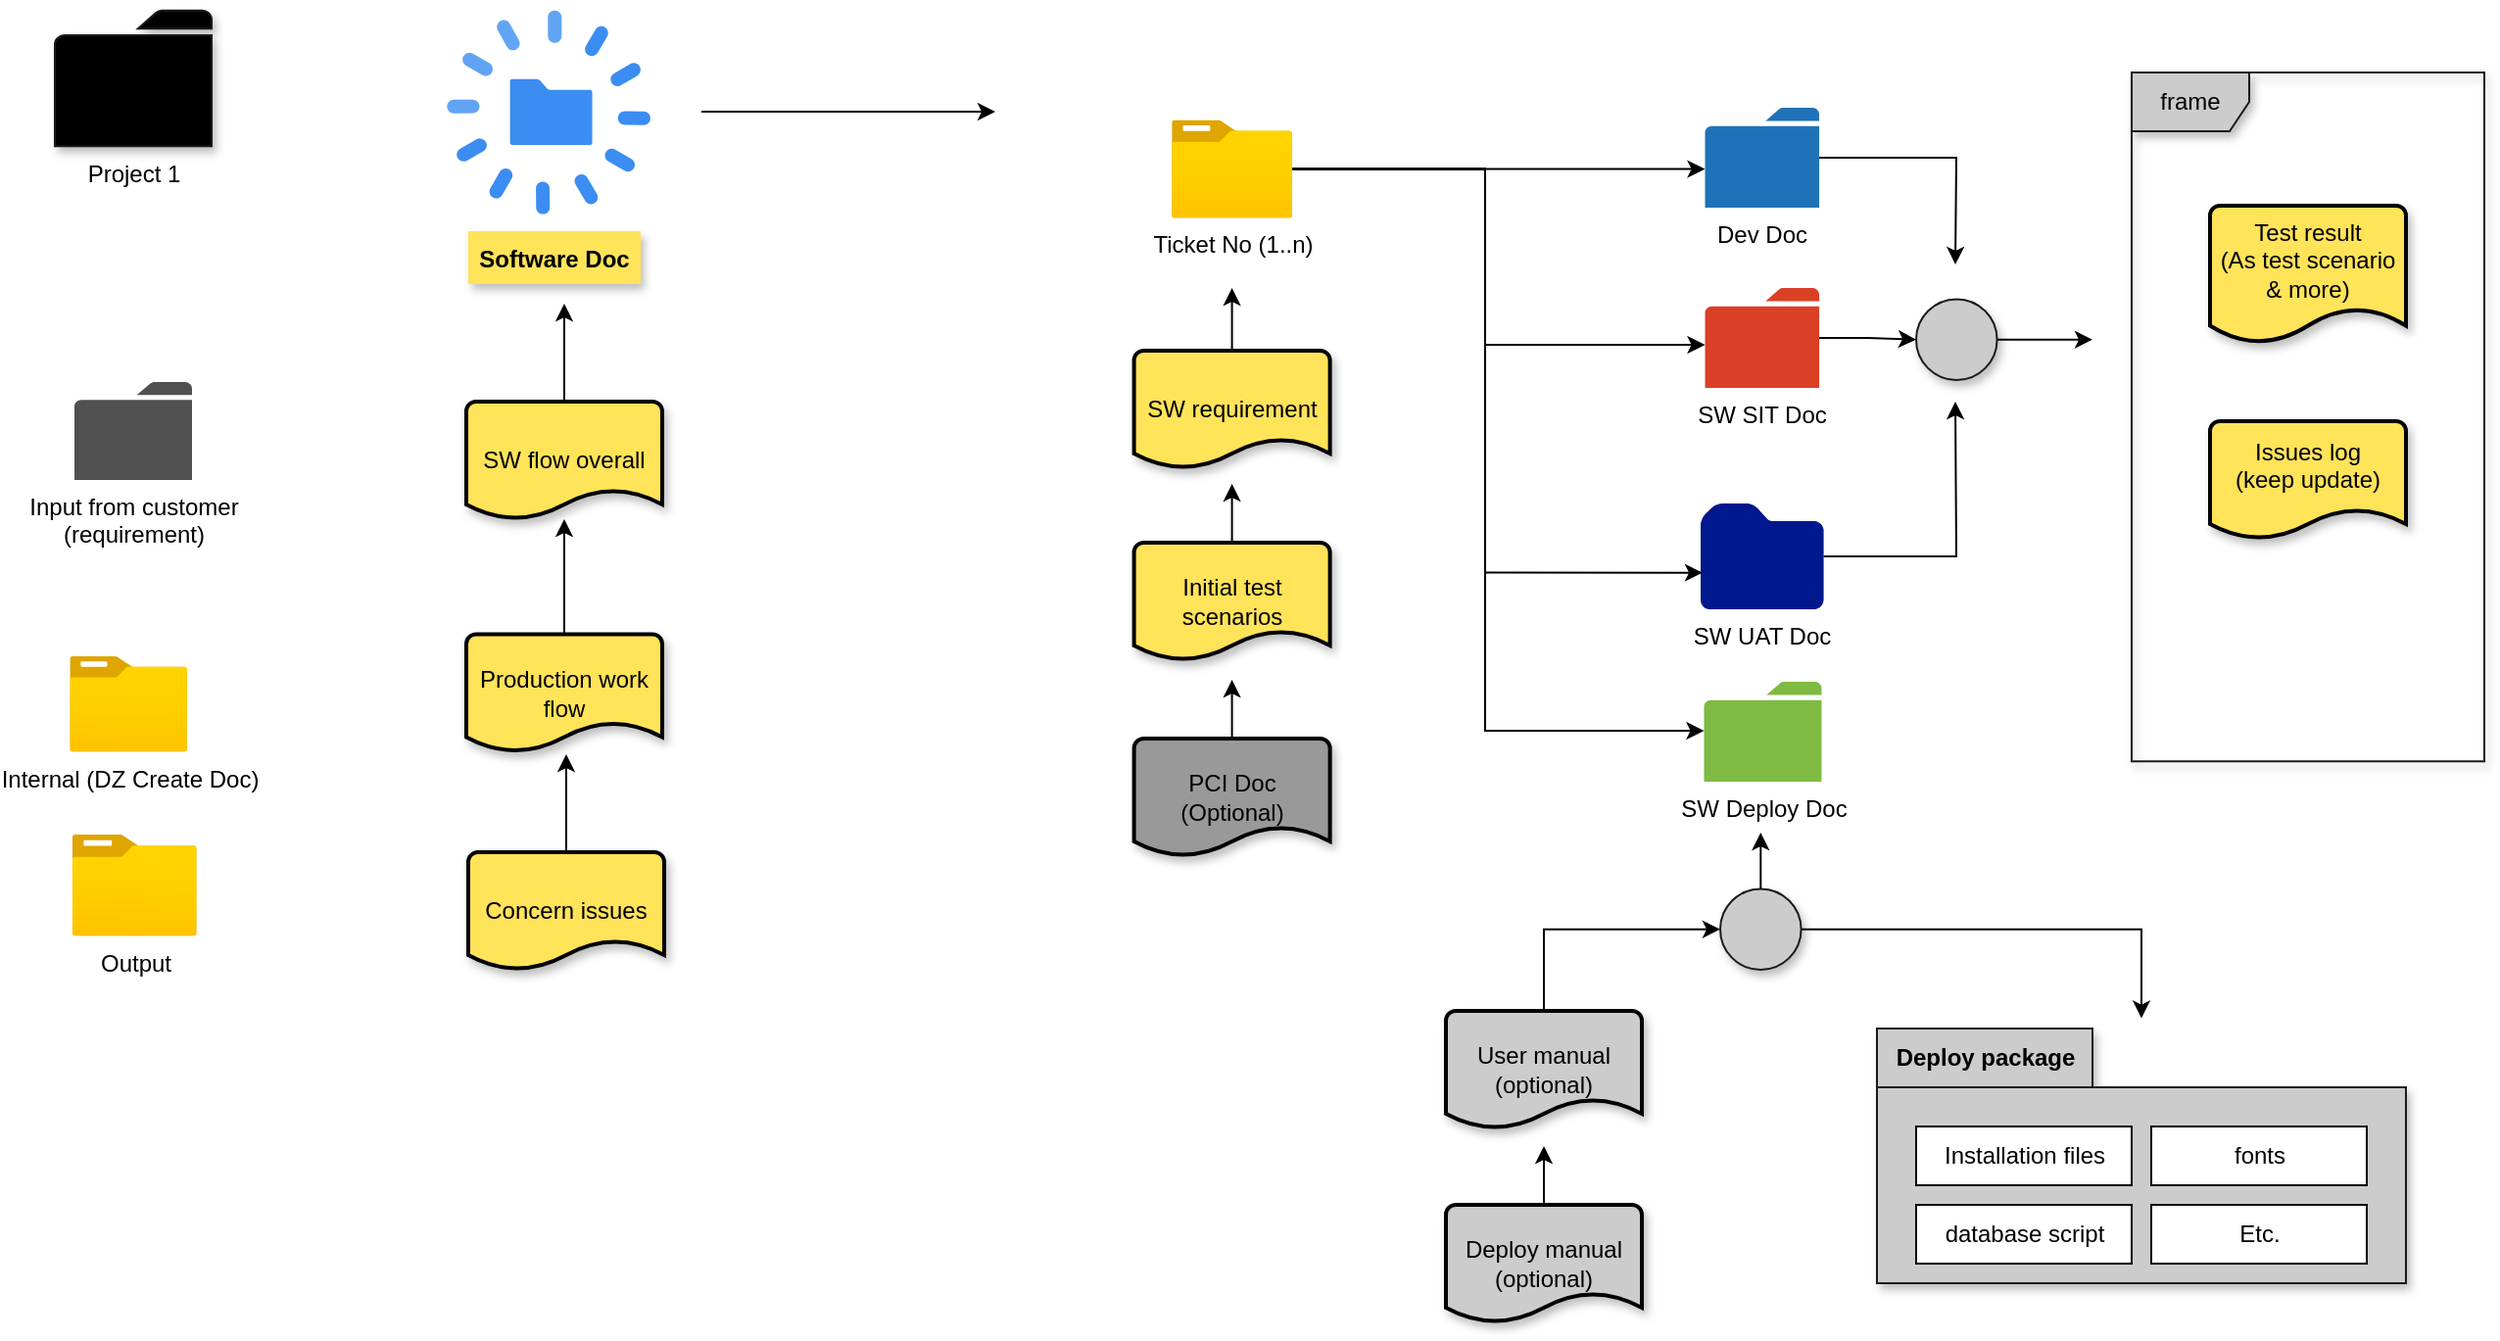 <mxfile version="14.4.2" type="github">
  <diagram id="TiC0w1Ht3yhiNNbJjkEy" name="Page-1">
    <mxGraphModel dx="1278" dy="575" grid="1" gridSize="10" guides="1" tooltips="1" connect="1" arrows="1" fold="1" page="1" pageScale="1" pageWidth="1169" pageHeight="827" math="0" shadow="0">
      <root>
        <mxCell id="0" />
        <mxCell id="1" parent="0" />
        <mxCell id="TR7oBmUhaJ_W7H3ZalQH-68" value="frame" style="shape=umlFrame;whiteSpace=wrap;html=1;shadow=1;strokeColor=#1A1A1A;fillColor=#CCCCCC;" vertex="1" parent="1">
          <mxGeometry x="1100" y="62.0" width="180" height="351.65" as="geometry" />
        </mxCell>
        <mxCell id="TR7oBmUhaJ_W7H3ZalQH-2" value="Project 1" style="pointerEvents=1;shadow=1;dashed=0;html=1;strokeColor=#1A1A1A;labelPosition=center;verticalLabelPosition=bottom;verticalAlign=top;outlineConnect=0;align=center;shape=mxgraph.office.concepts.folder;fillColor=#000000;" vertex="1" parent="1">
          <mxGeometry x="40" y="30.34" width="80" height="69.31" as="geometry" />
        </mxCell>
        <mxCell id="TR7oBmUhaJ_W7H3ZalQH-4" value="&lt;div&gt;Input from customer &lt;br&gt;&lt;/div&gt;&lt;div&gt;(requirement)&lt;/div&gt;" style="pointerEvents=1;shadow=0;dashed=0;html=1;strokeColor=none;fillColor=#505050;labelPosition=center;verticalLabelPosition=bottom;verticalAlign=top;outlineConnect=0;align=center;shape=mxgraph.office.concepts.folder;" vertex="1" parent="1">
          <mxGeometry x="50" y="220" width="60" height="50" as="geometry" />
        </mxCell>
        <mxCell id="TR7oBmUhaJ_W7H3ZalQH-8" value="Internal (DZ Create Doc)" style="aspect=fixed;html=1;points=[];align=center;image;fontSize=12;image=img/lib/azure2/general/Folder_Blank.svg;" vertex="1" parent="1">
          <mxGeometry x="47.57" y="360" width="60" height="48.7" as="geometry" />
        </mxCell>
        <mxCell id="TR7oBmUhaJ_W7H3ZalQH-15" value="Output" style="aspect=fixed;html=1;points=[];align=center;image;fontSize=12;image=img/lib/azure2/general/Folder_Blank.svg;" vertex="1" parent="1">
          <mxGeometry x="48.74" y="451" width="63.69" height="51.69" as="geometry" />
        </mxCell>
        <mxCell id="TR7oBmUhaJ_W7H3ZalQH-31" value="" style="group" vertex="1" connectable="0" parent="1">
          <mxGeometry x="610" y="80" width="332.79" height="382" as="geometry" />
        </mxCell>
        <mxCell id="TR7oBmUhaJ_W7H3ZalQH-9" value="SW UAT Doc" style="aspect=fixed;pointerEvents=1;shadow=0;dashed=0;html=1;strokeColor=none;labelPosition=center;verticalLabelPosition=bottom;verticalAlign=top;align=center;fillColor=#00188D;shape=mxgraph.mscae.enterprise.folder" vertex="1" parent="TR7oBmUhaJ_W7H3ZalQH-31">
          <mxGeometry x="270" y="202" width="62.79" height="54" as="geometry" />
        </mxCell>
        <mxCell id="TR7oBmUhaJ_W7H3ZalQH-10" value="SW Deploy Doc" style="pointerEvents=1;shadow=0;dashed=0;html=1;strokeColor=none;labelPosition=center;verticalLabelPosition=bottom;verticalAlign=top;outlineConnect=0;align=center;shape=mxgraph.office.concepts.folder;fillColor=#7FBA42;" vertex="1" parent="TR7oBmUhaJ_W7H3ZalQH-31">
          <mxGeometry x="271.74" y="293" width="60" height="51" as="geometry" />
        </mxCell>
        <mxCell id="TR7oBmUhaJ_W7H3ZalQH-11" value="SW SIT Doc" style="pointerEvents=1;shadow=0;dashed=0;html=1;strokeColor=none;labelPosition=center;verticalLabelPosition=bottom;verticalAlign=top;outlineConnect=0;align=center;shape=mxgraph.office.concepts.folder;fillColor=#DA4026;" vertex="1" parent="TR7oBmUhaJ_W7H3ZalQH-31">
          <mxGeometry x="272.26" y="92" width="58.26" height="51" as="geometry" />
        </mxCell>
        <mxCell id="TR7oBmUhaJ_W7H3ZalQH-26" style="edgeStyle=orthogonalEdgeStyle;rounded=0;orthogonalLoop=1;jettySize=auto;html=1;" edge="1" parent="TR7oBmUhaJ_W7H3ZalQH-31" source="TR7oBmUhaJ_W7H3ZalQH-12" target="TR7oBmUhaJ_W7H3ZalQH-11">
          <mxGeometry relative="1" as="geometry">
            <Array as="points">
              <mxPoint x="160" y="31" />
              <mxPoint x="160" y="121" />
            </Array>
          </mxGeometry>
        </mxCell>
        <mxCell id="TR7oBmUhaJ_W7H3ZalQH-27" style="edgeStyle=orthogonalEdgeStyle;rounded=0;orthogonalLoop=1;jettySize=auto;html=1;entryX=0.016;entryY=0.654;entryDx=0;entryDy=0;entryPerimeter=0;" edge="1" parent="TR7oBmUhaJ_W7H3ZalQH-31" source="TR7oBmUhaJ_W7H3ZalQH-12" target="TR7oBmUhaJ_W7H3ZalQH-9">
          <mxGeometry relative="1" as="geometry">
            <Array as="points">
              <mxPoint x="160" y="31" />
              <mxPoint x="160" y="237" />
            </Array>
          </mxGeometry>
        </mxCell>
        <mxCell id="TR7oBmUhaJ_W7H3ZalQH-28" style="edgeStyle=orthogonalEdgeStyle;rounded=0;orthogonalLoop=1;jettySize=auto;html=1;" edge="1" parent="TR7oBmUhaJ_W7H3ZalQH-31" source="TR7oBmUhaJ_W7H3ZalQH-12" target="TR7oBmUhaJ_W7H3ZalQH-10">
          <mxGeometry relative="1" as="geometry">
            <Array as="points">
              <mxPoint x="160" y="31" />
              <mxPoint x="160" y="318" />
            </Array>
          </mxGeometry>
        </mxCell>
        <mxCell id="TR7oBmUhaJ_W7H3ZalQH-12" value="Ticket No (1..n)" style="aspect=fixed;html=1;points=[];align=center;image;fontSize=12;image=img/lib/azure2/general/Folder_Blank.svg;" vertex="1" parent="TR7oBmUhaJ_W7H3ZalQH-31">
          <mxGeometry y="6.31" width="61.61" height="50" as="geometry" />
        </mxCell>
        <mxCell id="TR7oBmUhaJ_W7H3ZalQH-13" value="Dev Doc" style="pointerEvents=1;shadow=0;dashed=0;html=1;strokeColor=none;labelPosition=center;verticalLabelPosition=bottom;verticalAlign=top;outlineConnect=0;align=center;shape=mxgraph.office.concepts.folder;fillColor=#2072B8;" vertex="1" parent="TR7oBmUhaJ_W7H3ZalQH-31">
          <mxGeometry x="272.26" width="58.26" height="51" as="geometry" />
        </mxCell>
        <mxCell id="TR7oBmUhaJ_W7H3ZalQH-25" style="edgeStyle=orthogonalEdgeStyle;rounded=0;orthogonalLoop=1;jettySize=auto;html=1;" edge="1" parent="TR7oBmUhaJ_W7H3ZalQH-31" source="TR7oBmUhaJ_W7H3ZalQH-12" target="TR7oBmUhaJ_W7H3ZalQH-13">
          <mxGeometry relative="1" as="geometry">
            <Array as="points">
              <mxPoint x="40" y="31.31" />
              <mxPoint x="40" y="31.31" />
            </Array>
          </mxGeometry>
        </mxCell>
        <mxCell id="TR7oBmUhaJ_W7H3ZalQH-55" value="" style="group" vertex="1" connectable="0" parent="TR7oBmUhaJ_W7H3ZalQH-31">
          <mxGeometry x="-19.19" y="92" width="100.0" height="290" as="geometry" />
        </mxCell>
        <mxCell id="TR7oBmUhaJ_W7H3ZalQH-54" style="edgeStyle=orthogonalEdgeStyle;rounded=0;orthogonalLoop=1;jettySize=auto;html=1;" edge="1" parent="TR7oBmUhaJ_W7H3ZalQH-55" source="TR7oBmUhaJ_W7H3ZalQH-48">
          <mxGeometry relative="1" as="geometry">
            <mxPoint x="50.0" y="200" as="targetPoint" />
          </mxGeometry>
        </mxCell>
        <mxCell id="TR7oBmUhaJ_W7H3ZalQH-48" value="&lt;div&gt;PCI Doc&lt;/div&gt;&lt;div&gt;(Optional)&lt;br&gt;&lt;/div&gt;" style="strokeWidth=2;html=1;shape=mxgraph.flowchart.document2;whiteSpace=wrap;size=0.25;shadow=1;fillColor=#999999;" vertex="1" parent="TR7oBmUhaJ_W7H3ZalQH-55">
          <mxGeometry x="5.684e-14" y="230" width="100" height="60" as="geometry" />
        </mxCell>
        <mxCell id="TR7oBmUhaJ_W7H3ZalQH-52" style="edgeStyle=orthogonalEdgeStyle;rounded=0;orthogonalLoop=1;jettySize=auto;html=1;" edge="1" parent="TR7oBmUhaJ_W7H3ZalQH-55" source="TR7oBmUhaJ_W7H3ZalQH-44">
          <mxGeometry relative="1" as="geometry">
            <mxPoint x="50.0" as="targetPoint" />
          </mxGeometry>
        </mxCell>
        <mxCell id="TR7oBmUhaJ_W7H3ZalQH-44" value="SW requirement" style="strokeWidth=2;html=1;shape=mxgraph.flowchart.document2;whiteSpace=wrap;size=0.25;shadow=1;fillColor=#FFE359;" vertex="1" parent="TR7oBmUhaJ_W7H3ZalQH-55">
          <mxGeometry y="32" width="100" height="60" as="geometry" />
        </mxCell>
        <mxCell id="TR7oBmUhaJ_W7H3ZalQH-53" style="edgeStyle=orthogonalEdgeStyle;rounded=0;orthogonalLoop=1;jettySize=auto;html=1;" edge="1" parent="TR7oBmUhaJ_W7H3ZalQH-55" source="TR7oBmUhaJ_W7H3ZalQH-45">
          <mxGeometry relative="1" as="geometry">
            <mxPoint x="50.0" y="100" as="targetPoint" />
          </mxGeometry>
        </mxCell>
        <mxCell id="TR7oBmUhaJ_W7H3ZalQH-45" value="Initial test scenarios" style="strokeWidth=2;html=1;shape=mxgraph.flowchart.document2;whiteSpace=wrap;size=0.25;shadow=1;fillColor=#FFE359;" vertex="1" parent="TR7oBmUhaJ_W7H3ZalQH-55">
          <mxGeometry x="5.684e-14" y="130" width="100" height="60" as="geometry" />
        </mxCell>
        <mxCell id="TR7oBmUhaJ_W7H3ZalQH-32" value="" style="group" vertex="1" connectable="0" parent="1">
          <mxGeometry x="240" y="30.34" width="110" height="139.66" as="geometry" />
        </mxCell>
        <mxCell id="TR7oBmUhaJ_W7H3ZalQH-29" value="" style="html=1;aspect=fixed;strokeColor=none;shadow=0;align=center;verticalAlign=top;fillColor=#3B8DF1;shape=mxgraph.gcp2.lifecycle" vertex="1" parent="TR7oBmUhaJ_W7H3ZalQH-32">
          <mxGeometry width="103.983" height="103.983" as="geometry" />
        </mxCell>
        <mxCell id="TR7oBmUhaJ_W7H3ZalQH-30" value="Software Doc" style="text;align=center;fontStyle=1;verticalAlign=middle;spacingLeft=3;spacingRight=3;strokeColor=none;rotatable=0;points=[[0,0.5],[1,0.5]];portConstraint=eastwest;shadow=1;fillColor=#FFE359;" vertex="1" parent="TR7oBmUhaJ_W7H3ZalQH-32">
          <mxGeometry x="11" y="112.624" width="88" height="27.036" as="geometry" />
        </mxCell>
        <mxCell id="TR7oBmUhaJ_W7H3ZalQH-37" style="edgeStyle=orthogonalEdgeStyle;rounded=0;orthogonalLoop=1;jettySize=auto;html=1;" edge="1" parent="1">
          <mxGeometry relative="1" as="geometry">
            <mxPoint x="520" y="82" as="targetPoint" />
            <mxPoint x="370" y="82" as="sourcePoint" />
            <Array as="points">
              <mxPoint x="480" y="82" />
              <mxPoint x="480" y="82" />
            </Array>
          </mxGeometry>
        </mxCell>
        <mxCell id="TR7oBmUhaJ_W7H3ZalQH-39" style="edgeStyle=orthogonalEdgeStyle;rounded=0;orthogonalLoop=1;jettySize=auto;html=1;" edge="1" parent="1" source="TR7oBmUhaJ_W7H3ZalQH-38">
          <mxGeometry relative="1" as="geometry">
            <mxPoint x="300" y="180" as="targetPoint" />
          </mxGeometry>
        </mxCell>
        <mxCell id="TR7oBmUhaJ_W7H3ZalQH-38" value="&lt;div&gt;SW flow overall&lt;br&gt;&lt;/div&gt;" style="strokeWidth=2;html=1;shape=mxgraph.flowchart.document2;whiteSpace=wrap;size=0.25;shadow=1;fillColor=#FFE359;" vertex="1" parent="1">
          <mxGeometry x="250" y="230" width="100" height="60" as="geometry" />
        </mxCell>
        <mxCell id="TR7oBmUhaJ_W7H3ZalQH-41" style="edgeStyle=orthogonalEdgeStyle;rounded=0;orthogonalLoop=1;jettySize=auto;html=1;" edge="1" parent="1" source="TR7oBmUhaJ_W7H3ZalQH-40" target="TR7oBmUhaJ_W7H3ZalQH-38">
          <mxGeometry relative="1" as="geometry" />
        </mxCell>
        <mxCell id="TR7oBmUhaJ_W7H3ZalQH-40" value="Production work flow" style="strokeWidth=2;html=1;shape=mxgraph.flowchart.document2;whiteSpace=wrap;size=0.25;shadow=1;fillColor=#FFE359;" vertex="1" parent="1">
          <mxGeometry x="250" y="348.7" width="100" height="60" as="geometry" />
        </mxCell>
        <mxCell id="TR7oBmUhaJ_W7H3ZalQH-43" style="edgeStyle=orthogonalEdgeStyle;rounded=0;orthogonalLoop=1;jettySize=auto;html=1;" edge="1" parent="1" source="TR7oBmUhaJ_W7H3ZalQH-42">
          <mxGeometry relative="1" as="geometry">
            <mxPoint x="301" y="410" as="targetPoint" />
          </mxGeometry>
        </mxCell>
        <mxCell id="TR7oBmUhaJ_W7H3ZalQH-42" value="Concern issues" style="strokeWidth=2;html=1;shape=mxgraph.flowchart.document2;whiteSpace=wrap;size=0.25;shadow=1;fillColor=#FFE359;" vertex="1" parent="1">
          <mxGeometry x="251" y="460" width="100" height="60" as="geometry" />
        </mxCell>
        <mxCell id="TR7oBmUhaJ_W7H3ZalQH-46" value="&lt;div&gt;Issues log&lt;/div&gt;&lt;div&gt;(keep update)&lt;/div&gt;&lt;div&gt;&lt;br&gt;&lt;/div&gt;" style="strokeWidth=2;html=1;shape=mxgraph.flowchart.document2;whiteSpace=wrap;size=0.25;shadow=1;fillColor=#FFE359;" vertex="1" parent="1">
          <mxGeometry x="1140" y="240" width="100" height="60" as="geometry" />
        </mxCell>
        <mxCell id="TR7oBmUhaJ_W7H3ZalQH-47" value="&lt;div&gt;Test result&lt;/div&gt;&lt;div&gt;(As test scenario &amp;amp; more)&lt;/div&gt;&lt;div&gt;&lt;br&gt;&lt;/div&gt;" style="strokeWidth=2;html=1;shape=mxgraph.flowchart.document2;whiteSpace=wrap;size=0.25;shadow=1;fillColor=#FFE359;" vertex="1" parent="1">
          <mxGeometry x="1140" y="130" width="100" height="70" as="geometry" />
        </mxCell>
        <mxCell id="TR7oBmUhaJ_W7H3ZalQH-71" style="edgeStyle=orthogonalEdgeStyle;rounded=0;orthogonalLoop=1;jettySize=auto;html=1;entryX=0;entryY=0.5;entryDx=0;entryDy=0;" edge="1" parent="1" source="TR7oBmUhaJ_W7H3ZalQH-57" target="TR7oBmUhaJ_W7H3ZalQH-70">
          <mxGeometry relative="1" as="geometry">
            <Array as="points">
              <mxPoint x="800" y="499" />
            </Array>
          </mxGeometry>
        </mxCell>
        <mxCell id="TR7oBmUhaJ_W7H3ZalQH-57" value="&lt;div&gt;User manual&lt;/div&gt;&lt;div&gt;(optional)&lt;br&gt;&lt;/div&gt;" style="strokeWidth=2;html=1;shape=mxgraph.flowchart.document2;whiteSpace=wrap;size=0.25;shadow=1;fillColor=#CCCCCC;" vertex="1" parent="1">
          <mxGeometry x="750" y="541" width="100" height="60" as="geometry" />
        </mxCell>
        <mxCell id="TR7oBmUhaJ_W7H3ZalQH-76" style="edgeStyle=orthogonalEdgeStyle;rounded=0;orthogonalLoop=1;jettySize=auto;html=1;" edge="1" parent="1" source="TR7oBmUhaJ_W7H3ZalQH-58">
          <mxGeometry relative="1" as="geometry">
            <mxPoint x="800" y="610" as="targetPoint" />
          </mxGeometry>
        </mxCell>
        <mxCell id="TR7oBmUhaJ_W7H3ZalQH-58" value="&lt;div&gt;Deploy manual&lt;/div&gt;&lt;div&gt;(optional)&lt;br&gt;&lt;/div&gt;" style="strokeWidth=2;html=1;shape=mxgraph.flowchart.document2;whiteSpace=wrap;size=0.25;shadow=1;fillColor=#CCCCCC;" vertex="1" parent="1">
          <mxGeometry x="750" y="640" width="100" height="60" as="geometry" />
        </mxCell>
        <mxCell id="TR7oBmUhaJ_W7H3ZalQH-61" style="edgeStyle=orthogonalEdgeStyle;rounded=0;orthogonalLoop=1;jettySize=auto;html=1;" edge="1" parent="1" source="TR7oBmUhaJ_W7H3ZalQH-13">
          <mxGeometry relative="1" as="geometry">
            <mxPoint x="1010" y="160" as="targetPoint" />
          </mxGeometry>
        </mxCell>
        <mxCell id="TR7oBmUhaJ_W7H3ZalQH-69" style="edgeStyle=orthogonalEdgeStyle;rounded=0;orthogonalLoop=1;jettySize=auto;html=1;" edge="1" parent="1" source="TR7oBmUhaJ_W7H3ZalQH-62">
          <mxGeometry relative="1" as="geometry">
            <mxPoint x="1080" y="198.35" as="targetPoint" />
          </mxGeometry>
        </mxCell>
        <mxCell id="TR7oBmUhaJ_W7H3ZalQH-62" value="" style="ellipse;whiteSpace=wrap;html=1;aspect=fixed;shadow=1;strokeColor=#1A1A1A;fillColor=#CCCCCC;" vertex="1" parent="1">
          <mxGeometry x="990" y="177.7" width="41.3" height="41.3" as="geometry" />
        </mxCell>
        <mxCell id="TR7oBmUhaJ_W7H3ZalQH-63" style="edgeStyle=orthogonalEdgeStyle;rounded=0;orthogonalLoop=1;jettySize=auto;html=1;" edge="1" parent="1" source="TR7oBmUhaJ_W7H3ZalQH-9">
          <mxGeometry relative="1" as="geometry">
            <mxPoint x="1010" y="230" as="targetPoint" />
          </mxGeometry>
        </mxCell>
        <mxCell id="TR7oBmUhaJ_W7H3ZalQH-65" style="edgeStyle=orthogonalEdgeStyle;rounded=0;orthogonalLoop=1;jettySize=auto;html=1;" edge="1" parent="1" source="TR7oBmUhaJ_W7H3ZalQH-11" target="TR7oBmUhaJ_W7H3ZalQH-62">
          <mxGeometry relative="1" as="geometry" />
        </mxCell>
        <mxCell id="TR7oBmUhaJ_W7H3ZalQH-73" style="edgeStyle=orthogonalEdgeStyle;rounded=0;orthogonalLoop=1;jettySize=auto;html=1;" edge="1" parent="1" source="TR7oBmUhaJ_W7H3ZalQH-70">
          <mxGeometry relative="1" as="geometry">
            <mxPoint x="910.65" y="450" as="targetPoint" />
          </mxGeometry>
        </mxCell>
        <mxCell id="TR7oBmUhaJ_W7H3ZalQH-77" style="edgeStyle=orthogonalEdgeStyle;rounded=0;orthogonalLoop=1;jettySize=auto;html=1;entryX=0.5;entryY=-0.04;entryDx=0;entryDy=0;entryPerimeter=0;" edge="1" parent="1" source="TR7oBmUhaJ_W7H3ZalQH-70" target="TR7oBmUhaJ_W7H3ZalQH-74">
          <mxGeometry relative="1" as="geometry" />
        </mxCell>
        <mxCell id="TR7oBmUhaJ_W7H3ZalQH-70" value="" style="ellipse;whiteSpace=wrap;html=1;aspect=fixed;shadow=1;strokeColor=#1A1A1A;fillColor=#CCCCCC;" vertex="1" parent="1">
          <mxGeometry x="890" y="478.7" width="41.3" height="41.3" as="geometry" />
        </mxCell>
        <mxCell id="TR7oBmUhaJ_W7H3ZalQH-74" value="Deploy package" style="shape=folder;fontStyle=1;tabWidth=110;tabHeight=30;tabPosition=left;html=1;boundedLbl=1;labelInHeader=1;container=1;collapsible=0;recursiveResize=0;shadow=1;strokeColor=#1A1A1A;fillColor=#CCCCCC;" vertex="1" parent="1">
          <mxGeometry x="970" y="550" width="270" height="130" as="geometry" />
        </mxCell>
        <mxCell id="TR7oBmUhaJ_W7H3ZalQH-75" value="Installation files" style="html=1;" vertex="1" parent="TR7oBmUhaJ_W7H3ZalQH-74">
          <mxGeometry width="110" height="30" relative="1" as="geometry">
            <mxPoint x="20" y="50" as="offset" />
          </mxGeometry>
        </mxCell>
        <mxCell id="TR7oBmUhaJ_W7H3ZalQH-78" value="database script" style="html=1;" vertex="1" parent="TR7oBmUhaJ_W7H3ZalQH-74">
          <mxGeometry x="20" y="90" width="110" height="30" as="geometry" />
        </mxCell>
        <mxCell id="TR7oBmUhaJ_W7H3ZalQH-79" value="fonts" style="html=1;" vertex="1" parent="TR7oBmUhaJ_W7H3ZalQH-74">
          <mxGeometry x="140" y="50" width="110" height="30" as="geometry" />
        </mxCell>
        <mxCell id="TR7oBmUhaJ_W7H3ZalQH-80" value="Etc." style="html=1;" vertex="1" parent="TR7oBmUhaJ_W7H3ZalQH-74">
          <mxGeometry x="140" y="90" width="110" height="30" as="geometry" />
        </mxCell>
      </root>
    </mxGraphModel>
  </diagram>
</mxfile>

